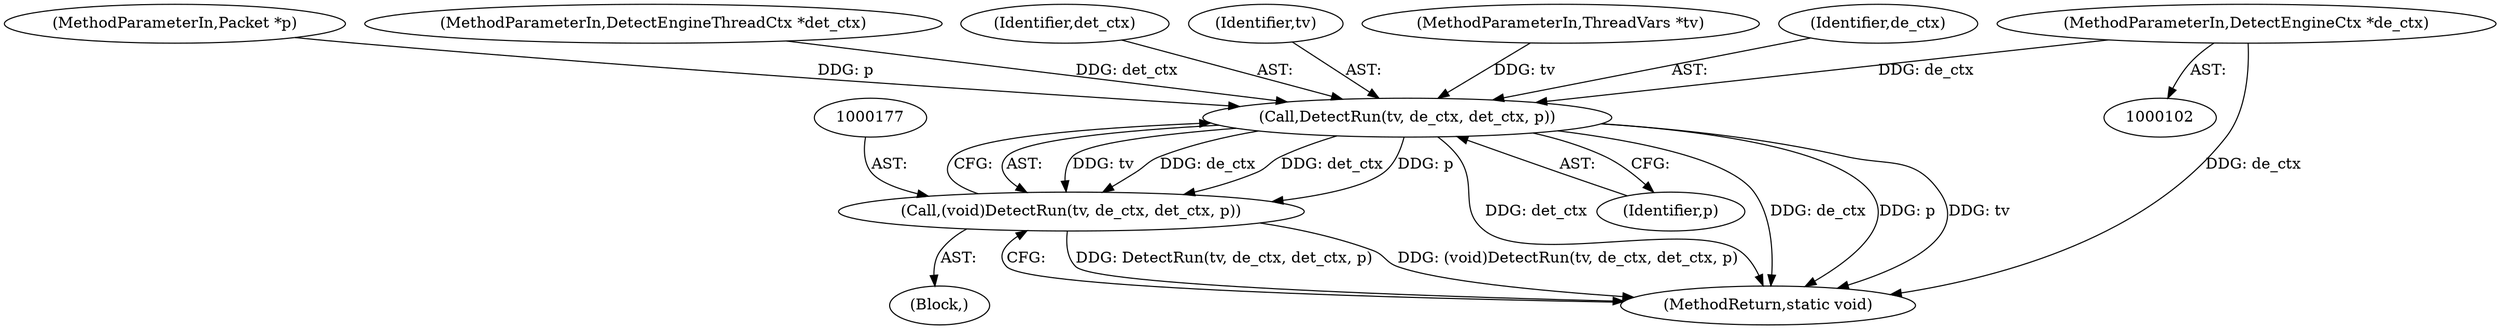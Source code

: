 digraph "0_suricata_e1ef57c848bbe4e567d5d4b66d346a742e3f77a1@pointer" {
"1000104" [label="(MethodParameterIn,DetectEngineCtx *de_ctx)"];
"1000178" [label="(Call,DetectRun(tv, de_ctx, det_ctx, p))"];
"1000176" [label="(Call,(void)DetectRun(tv, de_ctx, det_ctx, p))"];
"1000104" [label="(MethodParameterIn,DetectEngineCtx *de_ctx)"];
"1000178" [label="(Call,DetectRun(tv, de_ctx, det_ctx, p))"];
"1000106" [label="(MethodParameterIn,Packet *p)"];
"1000183" [label="(MethodReturn,static void)"];
"1000176" [label="(Call,(void)DetectRun(tv, de_ctx, det_ctx, p))"];
"1000105" [label="(MethodParameterIn,DetectEngineThreadCtx *det_ctx)"];
"1000182" [label="(Identifier,p)"];
"1000181" [label="(Identifier,det_ctx)"];
"1000179" [label="(Identifier,tv)"];
"1000103" [label="(MethodParameterIn,ThreadVars *tv)"];
"1000180" [label="(Identifier,de_ctx)"];
"1000107" [label="(Block,)"];
"1000104" -> "1000102"  [label="AST: "];
"1000104" -> "1000183"  [label="DDG: de_ctx"];
"1000104" -> "1000178"  [label="DDG: de_ctx"];
"1000178" -> "1000176"  [label="AST: "];
"1000178" -> "1000182"  [label="CFG: "];
"1000179" -> "1000178"  [label="AST: "];
"1000180" -> "1000178"  [label="AST: "];
"1000181" -> "1000178"  [label="AST: "];
"1000182" -> "1000178"  [label="AST: "];
"1000176" -> "1000178"  [label="CFG: "];
"1000178" -> "1000183"  [label="DDG: det_ctx"];
"1000178" -> "1000183"  [label="DDG: de_ctx"];
"1000178" -> "1000183"  [label="DDG: p"];
"1000178" -> "1000183"  [label="DDG: tv"];
"1000178" -> "1000176"  [label="DDG: tv"];
"1000178" -> "1000176"  [label="DDG: de_ctx"];
"1000178" -> "1000176"  [label="DDG: det_ctx"];
"1000178" -> "1000176"  [label="DDG: p"];
"1000103" -> "1000178"  [label="DDG: tv"];
"1000105" -> "1000178"  [label="DDG: det_ctx"];
"1000106" -> "1000178"  [label="DDG: p"];
"1000176" -> "1000107"  [label="AST: "];
"1000177" -> "1000176"  [label="AST: "];
"1000183" -> "1000176"  [label="CFG: "];
"1000176" -> "1000183"  [label="DDG: DetectRun(tv, de_ctx, det_ctx, p)"];
"1000176" -> "1000183"  [label="DDG: (void)DetectRun(tv, de_ctx, det_ctx, p)"];
}
